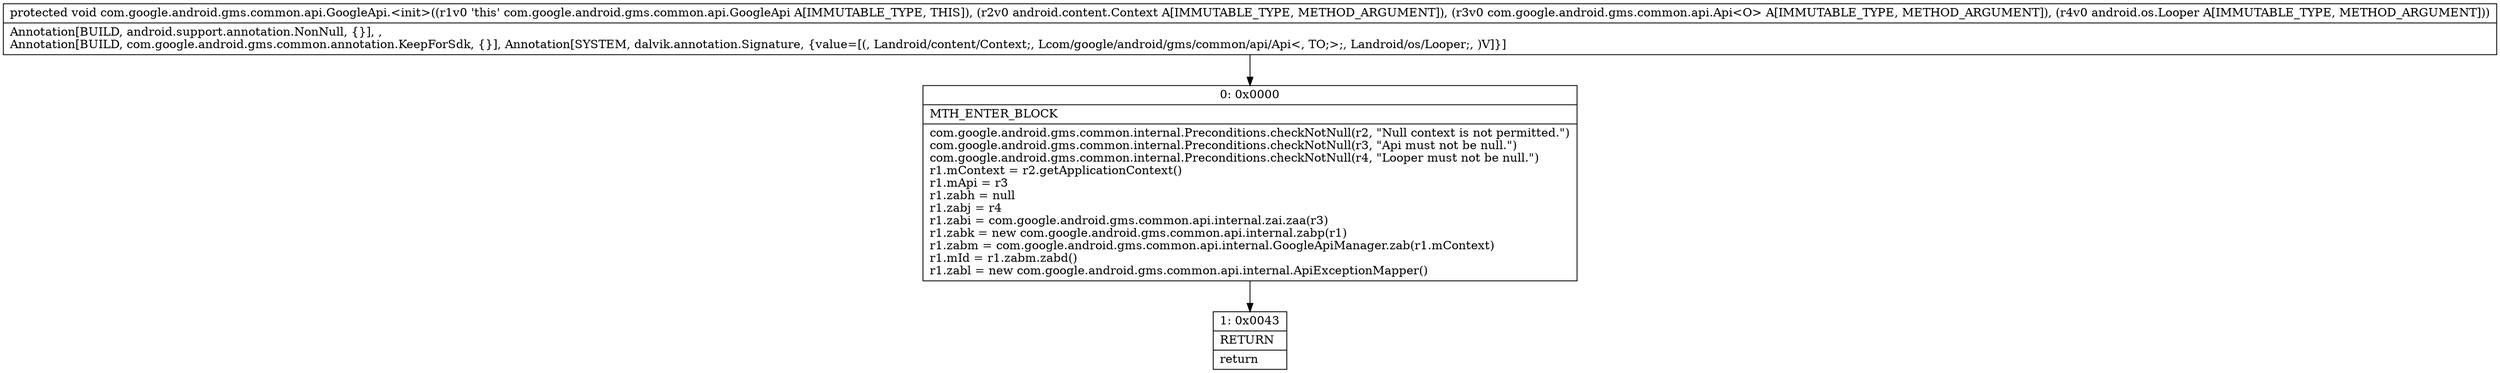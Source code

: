 digraph "CFG forcom.google.android.gms.common.api.GoogleApi.\<init\>(Landroid\/content\/Context;Lcom\/google\/android\/gms\/common\/api\/Api;Landroid\/os\/Looper;)V" {
Node_0 [shape=record,label="{0\:\ 0x0000|MTH_ENTER_BLOCK\l|com.google.android.gms.common.internal.Preconditions.checkNotNull(r2, \"Null context is not permitted.\")\lcom.google.android.gms.common.internal.Preconditions.checkNotNull(r3, \"Api must not be null.\")\lcom.google.android.gms.common.internal.Preconditions.checkNotNull(r4, \"Looper must not be null.\")\lr1.mContext = r2.getApplicationContext()\lr1.mApi = r3\lr1.zabh = null\lr1.zabj = r4\lr1.zabi = com.google.android.gms.common.api.internal.zai.zaa(r3)\lr1.zabk = new com.google.android.gms.common.api.internal.zabp(r1)\lr1.zabm = com.google.android.gms.common.api.internal.GoogleApiManager.zab(r1.mContext)\lr1.mId = r1.zabm.zabd()\lr1.zabl = new com.google.android.gms.common.api.internal.ApiExceptionMapper()\l}"];
Node_1 [shape=record,label="{1\:\ 0x0043|RETURN\l|return\l}"];
MethodNode[shape=record,label="{protected void com.google.android.gms.common.api.GoogleApi.\<init\>((r1v0 'this' com.google.android.gms.common.api.GoogleApi A[IMMUTABLE_TYPE, THIS]), (r2v0 android.content.Context A[IMMUTABLE_TYPE, METHOD_ARGUMENT]), (r3v0 com.google.android.gms.common.api.Api\<O\> A[IMMUTABLE_TYPE, METHOD_ARGUMENT]), (r4v0 android.os.Looper A[IMMUTABLE_TYPE, METHOD_ARGUMENT]))  | Annotation[BUILD, android.support.annotation.NonNull, \{\}], , \lAnnotation[BUILD, com.google.android.gms.common.annotation.KeepForSdk, \{\}], Annotation[SYSTEM, dalvik.annotation.Signature, \{value=[(, Landroid\/content\/Context;, Lcom\/google\/android\/gms\/common\/api\/Api\<, TO;\>;, Landroid\/os\/Looper;, )V]\}]\l}"];
MethodNode -> Node_0;
Node_0 -> Node_1;
}

